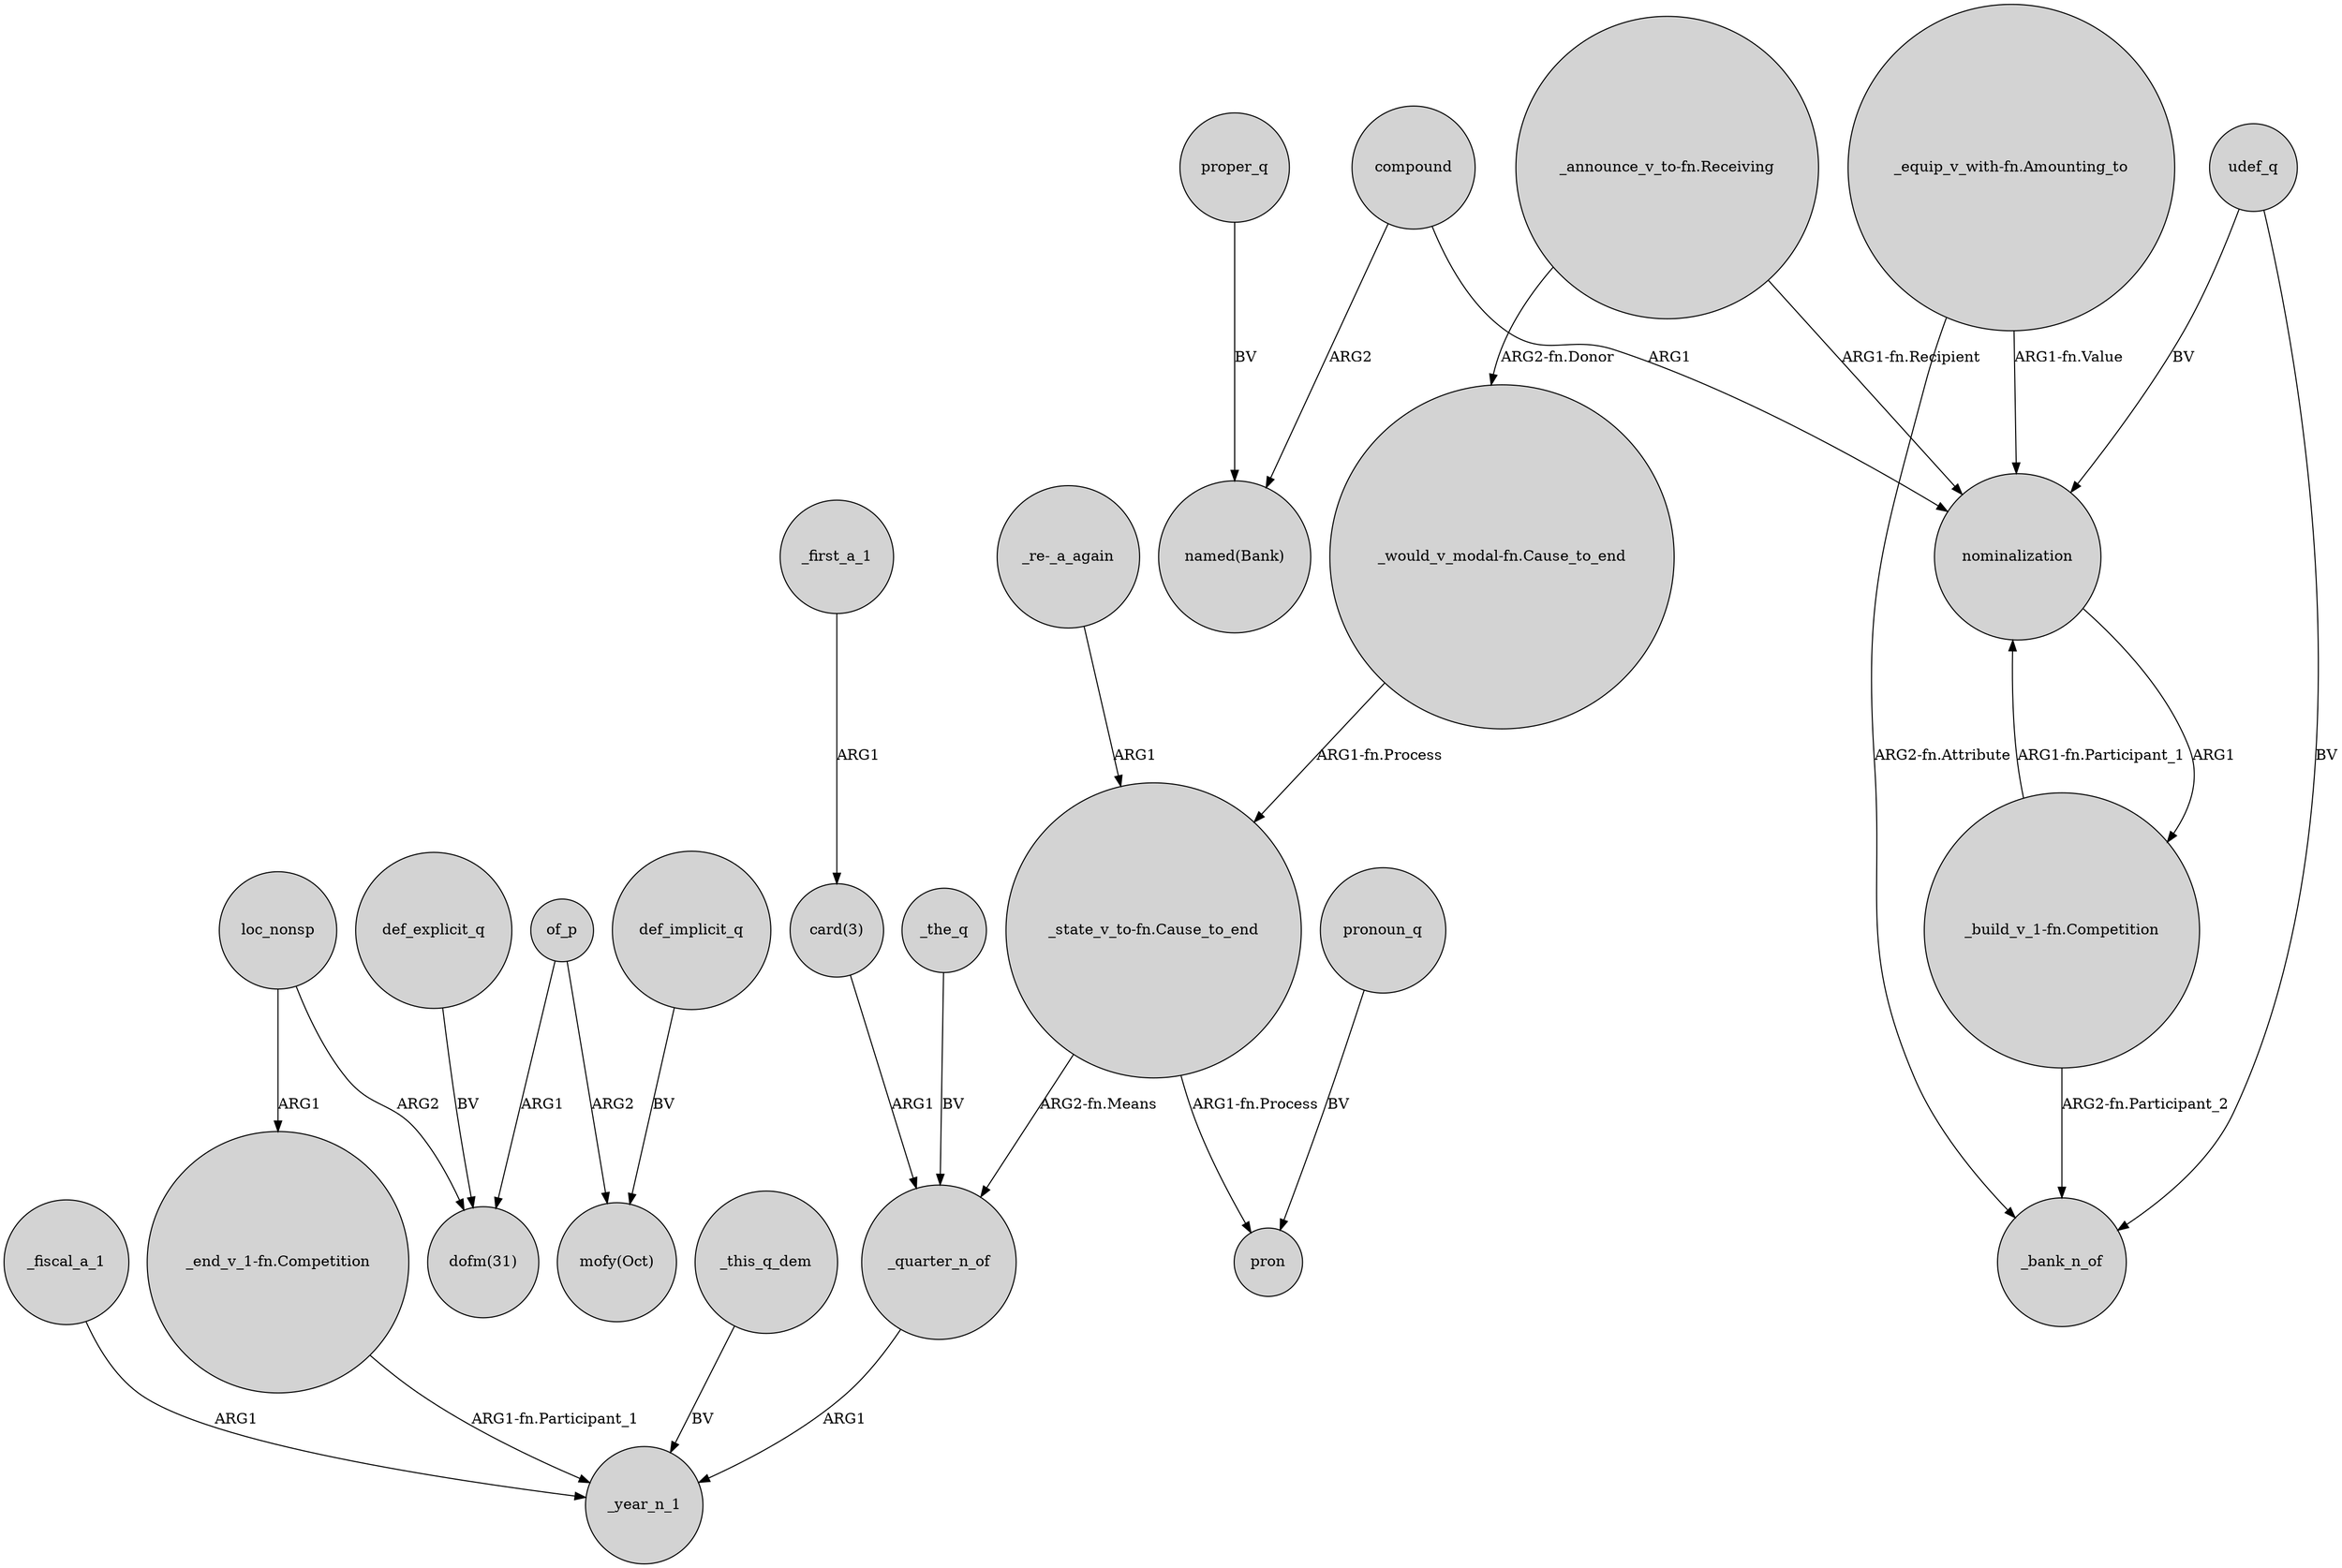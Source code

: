 digraph {
	node [shape=circle style=filled]
	"_would_v_modal-fn.Cause_to_end" -> "_state_v_to-fn.Cause_to_end" [label="ARG1-fn.Process"]
	nominalization -> "_build_v_1-fn.Competition" [label=ARG1]
	"card(3)" -> _quarter_n_of [label=ARG1]
	_fiscal_a_1 -> _year_n_1 [label=ARG1]
	of_p -> "mofy(Oct)" [label=ARG2]
	udef_q -> nominalization [label=BV]
	udef_q -> _bank_n_of [label=BV]
	"_equip_v_with-fn.Amounting_to" -> _bank_n_of [label="ARG2-fn.Attribute"]
	of_p -> "dofm(31)" [label=ARG1]
	_the_q -> _quarter_n_of [label=BV]
	"_equip_v_with-fn.Amounting_to" -> nominalization [label="ARG1-fn.Value"]
	"_build_v_1-fn.Competition" -> nominalization [label="ARG1-fn.Participant_1"]
	"_announce_v_to-fn.Receiving" -> nominalization [label="ARG1-fn.Recipient"]
	pronoun_q -> pron [label=BV]
	compound -> nominalization [label=ARG1]
	"_end_v_1-fn.Competition" -> _year_n_1 [label="ARG1-fn.Participant_1"]
	"_announce_v_to-fn.Receiving" -> "_would_v_modal-fn.Cause_to_end" [label="ARG2-fn.Donor"]
	"_state_v_to-fn.Cause_to_end" -> _quarter_n_of [label="ARG2-fn.Means"]
	"_state_v_to-fn.Cause_to_end" -> pron [label="ARG1-fn.Process"]
	"_re-_a_again" -> "_state_v_to-fn.Cause_to_end" [label=ARG1]
	_first_a_1 -> "card(3)" [label=ARG1]
	_this_q_dem -> _year_n_1 [label=BV]
	"_build_v_1-fn.Competition" -> _bank_n_of [label="ARG2-fn.Participant_2"]
	def_implicit_q -> "mofy(Oct)" [label=BV]
	def_explicit_q -> "dofm(31)" [label=BV]
	loc_nonsp -> "dofm(31)" [label=ARG2]
	loc_nonsp -> "_end_v_1-fn.Competition" [label=ARG1]
	compound -> "named(Bank)" [label=ARG2]
	_quarter_n_of -> _year_n_1 [label=ARG1]
	proper_q -> "named(Bank)" [label=BV]
}

